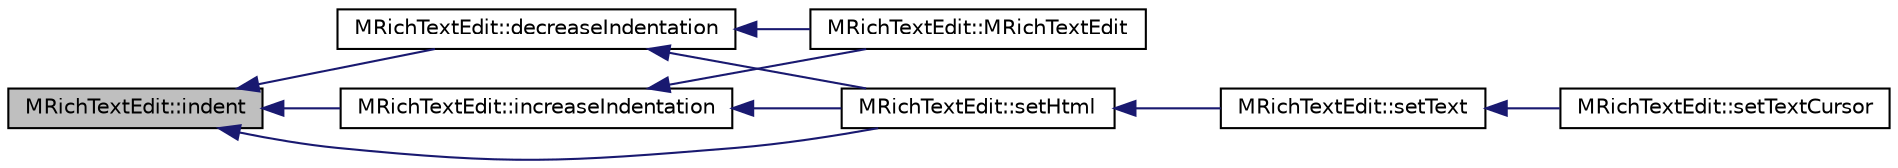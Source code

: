 digraph "MRichTextEdit::indent"
{
  edge [fontname="Helvetica",fontsize="10",labelfontname="Helvetica",labelfontsize="10"];
  node [fontname="Helvetica",fontsize="10",shape=record];
  rankdir="LR";
  Node62 [label="MRichTextEdit::indent",height=0.2,width=0.4,color="black", fillcolor="grey75", style="filled", fontcolor="black"];
  Node62 -> Node63 [dir="back",color="midnightblue",fontsize="10",style="solid",fontname="Helvetica"];
  Node63 [label="MRichTextEdit::increaseIndentation",height=0.2,width=0.4,color="black", fillcolor="white", style="filled",URL="$class_m_rich_text_edit.html#a6d3085a8a01f764dd2166e509deb4e01"];
  Node63 -> Node64 [dir="back",color="midnightblue",fontsize="10",style="solid",fontname="Helvetica"];
  Node64 [label="MRichTextEdit::MRichTextEdit",height=0.2,width=0.4,color="black", fillcolor="white", style="filled",URL="$class_m_rich_text_edit.html#a17d69881746fcd8de24674a5b862081a"];
  Node63 -> Node65 [dir="back",color="midnightblue",fontsize="10",style="solid",fontname="Helvetica"];
  Node65 [label="MRichTextEdit::setHtml",height=0.2,width=0.4,color="black", fillcolor="white", style="filled",URL="$class_m_rich_text_edit.html#a52a6c896bf5a1b407f16b0a3a7031c40"];
  Node65 -> Node66 [dir="back",color="midnightblue",fontsize="10",style="solid",fontname="Helvetica"];
  Node66 [label="MRichTextEdit::setText",height=0.2,width=0.4,color="black", fillcolor="white", style="filled",URL="$class_m_rich_text_edit.html#a399d16bc18b366934c362ffacfb1a451"];
  Node66 -> Node67 [dir="back",color="midnightblue",fontsize="10",style="solid",fontname="Helvetica"];
  Node67 [label="MRichTextEdit::setTextCursor",height=0.2,width=0.4,color="black", fillcolor="white", style="filled",URL="$class_m_rich_text_edit.html#a6a7a2a2cc996141c4e2b61df54933ac7"];
  Node62 -> Node68 [dir="back",color="midnightblue",fontsize="10",style="solid",fontname="Helvetica"];
  Node68 [label="MRichTextEdit::decreaseIndentation",height=0.2,width=0.4,color="black", fillcolor="white", style="filled",URL="$class_m_rich_text_edit.html#aeff5b59b93995ef9ad87a538f1ebcb9a"];
  Node68 -> Node64 [dir="back",color="midnightblue",fontsize="10",style="solid",fontname="Helvetica"];
  Node68 -> Node65 [dir="back",color="midnightblue",fontsize="10",style="solid",fontname="Helvetica"];
  Node62 -> Node65 [dir="back",color="midnightblue",fontsize="10",style="solid",fontname="Helvetica"];
}
